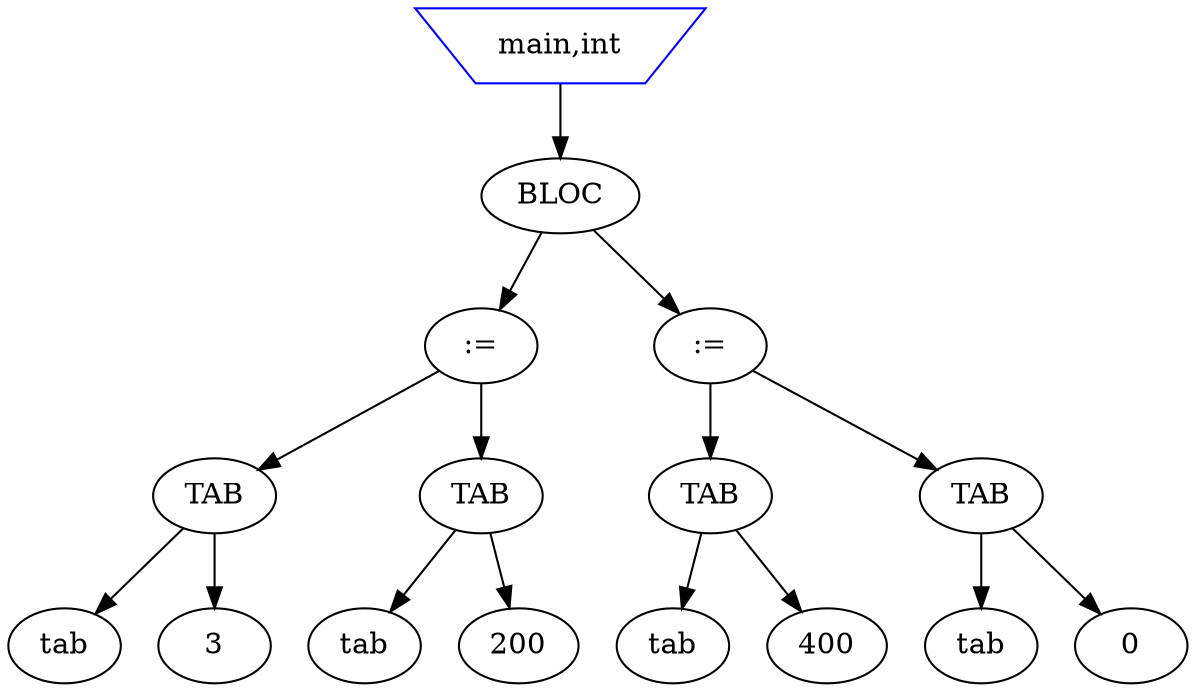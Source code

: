 digraph diagram1 {
//programme
node_1 [label="main,int" shape=invtrapezium color=blue];//fonction
 node_2 [label="BLOC" shape=ellipse];//bloc
node_3 [label=":=" ];//affectation
node_4 [label="TAB"];//Tableau
node_5 [label="tab"];//Identificateur
node_4 -> node_5
node_6 [label="3" ];//expression3
node_4 -> node_6
node_7 [label="TAB"];//Tableau
node_8 [label="tab"];//Identificateur
node_7 -> node_8
node_9 [label="200" ];//expression3
node_7 -> node_9
node_3 -> node_4
node_3 -> node_7
node_2 -> node_3
node_11 [label=":=" ];//affectation
node_12 [label="TAB"];//Tableau
node_13 [label="tab"];//Identificateur
node_12 -> node_13
node_14 [label="400" ];//expression3
node_12 -> node_14
node_15 [label="TAB"];//Tableau
node_16 [label="tab"];//Identificateur
node_15 -> node_16
node_17 [label="0" ];//expression3
node_15 -> node_17
node_11 -> node_12
node_11 -> node_15
node_2 -> node_11
node_1 -> node_2
}
